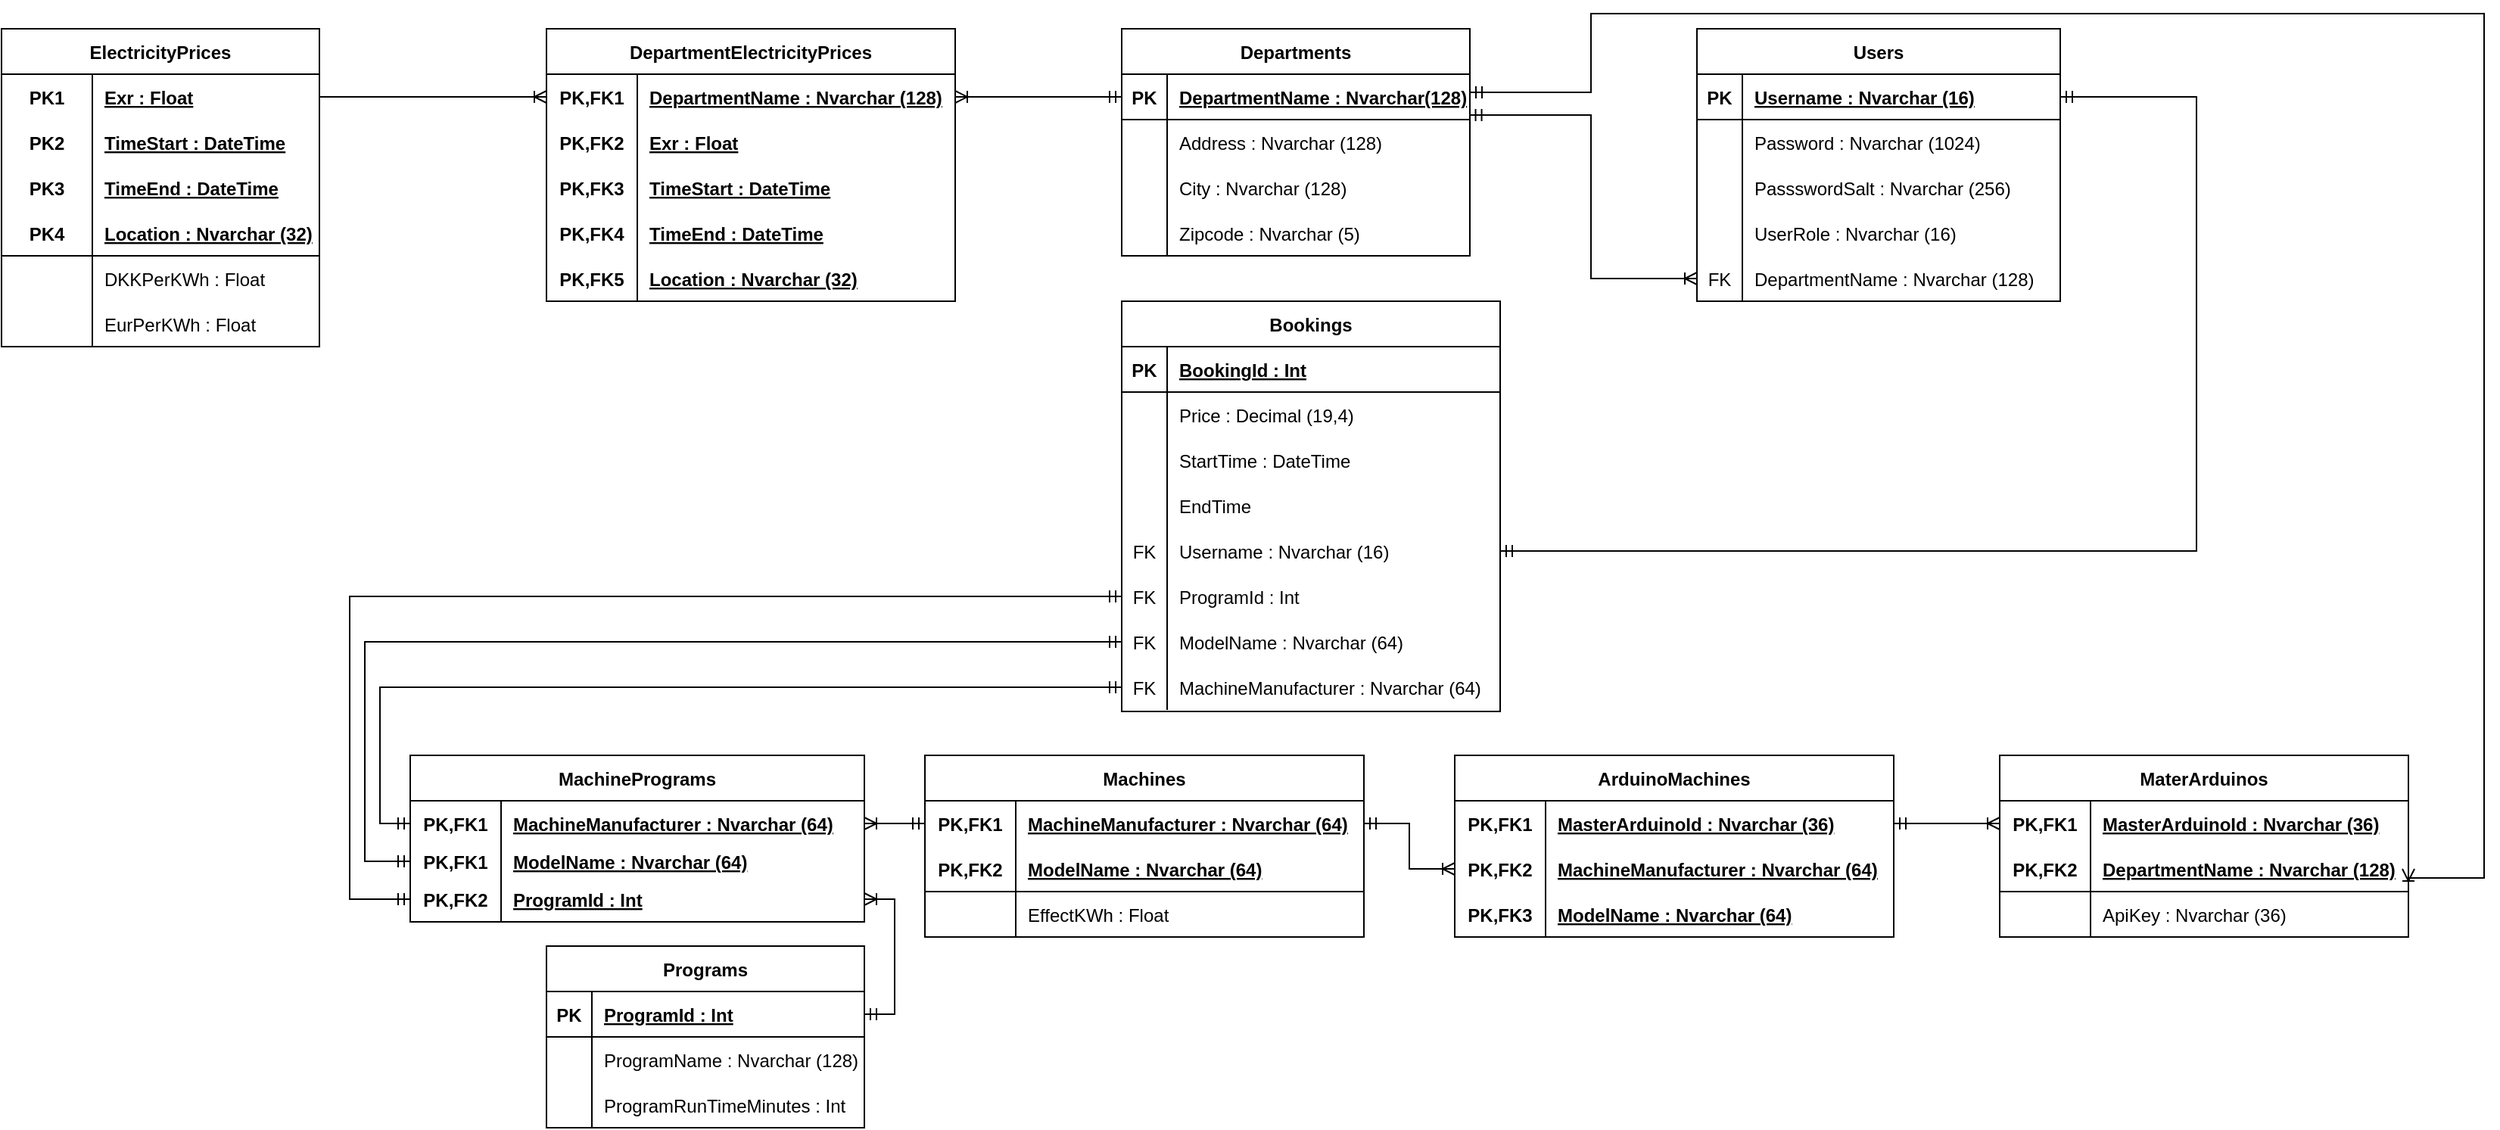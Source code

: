 <mxfile version="20.8.10" type="device"><diagram name="Page-1" id="rprABcFt-QhHXjosjLGg"><mxGraphModel dx="2942" dy="1862" grid="1" gridSize="10" guides="1" tooltips="1" connect="1" arrows="1" fold="1" page="1" pageScale="1" pageWidth="1169" pageHeight="827" math="0" shadow="0"><root><mxCell id="0"/><mxCell id="1" parent="0"/><mxCell id="lfDRnBJwF-guy1Z2-RD4-345" value="Departments" style="shape=table;startSize=30;container=1;collapsible=1;childLayout=tableLayout;fixedRows=1;rowLines=0;fontStyle=1;align=center;resizeLast=1;strokeColor=default;fontFamily=Helvetica;fontSize=12;fontColor=default;fillColor=none;" vertex="1" parent="1"><mxGeometry x="-380" y="-800" width="230" height="150" as="geometry"/></mxCell><mxCell id="lfDRnBJwF-guy1Z2-RD4-346" value="" style="shape=tableRow;horizontal=0;startSize=0;swimlaneHead=0;swimlaneBody=0;fillColor=none;collapsible=0;dropTarget=0;points=[[0,0.5],[1,0.5]];portConstraint=eastwest;top=0;left=0;right=0;bottom=1;strokeColor=default;fontFamily=Helvetica;fontSize=12;fontColor=default;" vertex="1" parent="lfDRnBJwF-guy1Z2-RD4-345"><mxGeometry y="30" width="230" height="30" as="geometry"/></mxCell><mxCell id="lfDRnBJwF-guy1Z2-RD4-347" value="PK" style="shape=partialRectangle;connectable=0;fillColor=none;top=0;left=0;bottom=0;right=0;fontStyle=1;overflow=hidden;strokeColor=default;fontFamily=Helvetica;fontSize=12;fontColor=default;" vertex="1" parent="lfDRnBJwF-guy1Z2-RD4-346"><mxGeometry width="30" height="30" as="geometry"><mxRectangle width="30" height="30" as="alternateBounds"/></mxGeometry></mxCell><mxCell id="lfDRnBJwF-guy1Z2-RD4-348" value="DepartmentName : Nvarchar(128)" style="shape=partialRectangle;connectable=0;fillColor=none;top=0;left=0;bottom=0;right=0;align=left;spacingLeft=6;fontStyle=5;overflow=hidden;strokeColor=default;fontFamily=Helvetica;fontSize=12;fontColor=default;points=[[0,0,0,0,0],[0,0.23,0,0,0],[0,0.5,0,0,0],[0,0.77,0,0,0],[0,1,0,0,0],[0.25,0,0,0,0],[0.25,1,0,0,0],[0.5,0,0,0,0],[0.5,1,0,0,0],[0.75,0,0,0,0],[0.75,1,0,0,0],[1,0.1,0,0,0],[1,1,0,0,3]];" vertex="1" parent="lfDRnBJwF-guy1Z2-RD4-346"><mxGeometry x="30" width="200" height="30" as="geometry"><mxRectangle width="200" height="30" as="alternateBounds"/></mxGeometry></mxCell><mxCell id="lfDRnBJwF-guy1Z2-RD4-349" value="" style="shape=tableRow;horizontal=0;startSize=0;swimlaneHead=0;swimlaneBody=0;fillColor=none;collapsible=0;dropTarget=0;points=[[0,0.5],[1,0.5]];portConstraint=eastwest;top=0;left=0;right=0;bottom=0;strokeColor=default;fontFamily=Helvetica;fontSize=12;fontColor=default;" vertex="1" parent="lfDRnBJwF-guy1Z2-RD4-345"><mxGeometry y="60" width="230" height="30" as="geometry"/></mxCell><mxCell id="lfDRnBJwF-guy1Z2-RD4-350" value="" style="shape=partialRectangle;connectable=0;fillColor=none;top=0;left=0;bottom=0;right=0;editable=1;overflow=hidden;strokeColor=default;fontFamily=Helvetica;fontSize=12;fontColor=default;" vertex="1" parent="lfDRnBJwF-guy1Z2-RD4-349"><mxGeometry width="30" height="30" as="geometry"><mxRectangle width="30" height="30" as="alternateBounds"/></mxGeometry></mxCell><mxCell id="lfDRnBJwF-guy1Z2-RD4-351" value="Address : Nvarchar (128)" style="shape=partialRectangle;connectable=0;fillColor=none;top=0;left=0;bottom=0;right=0;align=left;spacingLeft=6;overflow=hidden;strokeColor=default;fontFamily=Helvetica;fontSize=12;fontColor=default;" vertex="1" parent="lfDRnBJwF-guy1Z2-RD4-349"><mxGeometry x="30" width="200" height="30" as="geometry"><mxRectangle width="200" height="30" as="alternateBounds"/></mxGeometry></mxCell><mxCell id="lfDRnBJwF-guy1Z2-RD4-352" value="" style="shape=tableRow;horizontal=0;startSize=0;swimlaneHead=0;swimlaneBody=0;fillColor=none;collapsible=0;dropTarget=0;points=[[0,0.5],[1,0.5]];portConstraint=eastwest;top=0;left=0;right=0;bottom=0;strokeColor=default;fontFamily=Helvetica;fontSize=12;fontColor=default;" vertex="1" parent="lfDRnBJwF-guy1Z2-RD4-345"><mxGeometry y="90" width="230" height="30" as="geometry"/></mxCell><mxCell id="lfDRnBJwF-guy1Z2-RD4-353" value="" style="shape=partialRectangle;connectable=0;fillColor=none;top=0;left=0;bottom=0;right=0;editable=1;overflow=hidden;strokeColor=default;fontFamily=Helvetica;fontSize=12;fontColor=default;" vertex="1" parent="lfDRnBJwF-guy1Z2-RD4-352"><mxGeometry width="30" height="30" as="geometry"><mxRectangle width="30" height="30" as="alternateBounds"/></mxGeometry></mxCell><mxCell id="lfDRnBJwF-guy1Z2-RD4-354" value="City : Nvarchar (128)" style="shape=partialRectangle;connectable=0;fillColor=none;top=0;left=0;bottom=0;right=0;align=left;spacingLeft=6;overflow=hidden;strokeColor=default;fontFamily=Helvetica;fontSize=12;fontColor=default;" vertex="1" parent="lfDRnBJwF-guy1Z2-RD4-352"><mxGeometry x="30" width="200" height="30" as="geometry"><mxRectangle width="200" height="30" as="alternateBounds"/></mxGeometry></mxCell><mxCell id="lfDRnBJwF-guy1Z2-RD4-355" value="" style="shape=tableRow;horizontal=0;startSize=0;swimlaneHead=0;swimlaneBody=0;fillColor=none;collapsible=0;dropTarget=0;points=[[0,0.5],[1,0.5]];portConstraint=eastwest;top=0;left=0;right=0;bottom=0;strokeColor=default;fontFamily=Helvetica;fontSize=12;fontColor=default;" vertex="1" parent="lfDRnBJwF-guy1Z2-RD4-345"><mxGeometry y="120" width="230" height="30" as="geometry"/></mxCell><mxCell id="lfDRnBJwF-guy1Z2-RD4-356" value="" style="shape=partialRectangle;connectable=0;fillColor=none;top=0;left=0;bottom=0;right=0;editable=1;overflow=hidden;strokeColor=default;fontFamily=Helvetica;fontSize=12;fontColor=default;" vertex="1" parent="lfDRnBJwF-guy1Z2-RD4-355"><mxGeometry width="30" height="30" as="geometry"><mxRectangle width="30" height="30" as="alternateBounds"/></mxGeometry></mxCell><mxCell id="lfDRnBJwF-guy1Z2-RD4-357" value="Zipcode : Nvarchar (5)" style="shape=partialRectangle;connectable=0;fillColor=none;top=0;left=0;bottom=0;right=0;align=left;spacingLeft=6;overflow=hidden;strokeColor=default;fontFamily=Helvetica;fontSize=12;fontColor=default;" vertex="1" parent="lfDRnBJwF-guy1Z2-RD4-355"><mxGeometry x="30" width="200" height="30" as="geometry"><mxRectangle width="200" height="30" as="alternateBounds"/></mxGeometry></mxCell><mxCell id="lfDRnBJwF-guy1Z2-RD4-390" value="DepartmentElectricityPrices" style="shape=table;startSize=30;container=1;collapsible=1;childLayout=tableLayout;fixedRows=1;rowLines=0;fontStyle=1;align=center;resizeLast=1;strokeColor=default;fontFamily=Helvetica;fontSize=12;fontColor=default;fillColor=none;" vertex="1" parent="1"><mxGeometry x="-760" y="-800" width="270" height="180" as="geometry"/></mxCell><mxCell id="lfDRnBJwF-guy1Z2-RD4-391" value="" style="shape=tableRow;horizontal=0;startSize=0;swimlaneHead=0;swimlaneBody=0;fillColor=none;collapsible=0;dropTarget=0;points=[[0,0.5],[1,0.5]];portConstraint=eastwest;top=0;left=0;right=0;bottom=0;strokeColor=default;fontFamily=Helvetica;fontSize=12;fontColor=default;" vertex="1" parent="lfDRnBJwF-guy1Z2-RD4-390"><mxGeometry y="30" width="270" height="30" as="geometry"/></mxCell><mxCell id="lfDRnBJwF-guy1Z2-RD4-392" value="PK,FK1" style="shape=partialRectangle;connectable=0;fillColor=none;top=0;left=0;bottom=0;right=0;fontStyle=1;overflow=hidden;strokeColor=default;fontFamily=Helvetica;fontSize=12;fontColor=default;" vertex="1" parent="lfDRnBJwF-guy1Z2-RD4-391"><mxGeometry width="60" height="30" as="geometry"><mxRectangle width="60" height="30" as="alternateBounds"/></mxGeometry></mxCell><mxCell id="lfDRnBJwF-guy1Z2-RD4-393" value="DepartmentName : Nvarchar (128)" style="shape=partialRectangle;connectable=0;fillColor=none;top=0;left=0;bottom=0;right=0;align=left;spacingLeft=6;fontStyle=5;overflow=hidden;strokeColor=default;fontFamily=Helvetica;fontSize=12;fontColor=default;" vertex="1" parent="lfDRnBJwF-guy1Z2-RD4-391"><mxGeometry x="60" width="210" height="30" as="geometry"><mxRectangle width="210" height="30" as="alternateBounds"/></mxGeometry></mxCell><mxCell id="lfDRnBJwF-guy1Z2-RD4-413" value="" style="shape=tableRow;horizontal=0;startSize=0;swimlaneHead=0;swimlaneBody=0;fillColor=none;collapsible=0;dropTarget=0;points=[[0,0.5],[1,0.5]];portConstraint=eastwest;top=0;left=0;right=0;bottom=0;strokeColor=default;fontFamily=Helvetica;fontSize=12;fontColor=default;" vertex="1" parent="lfDRnBJwF-guy1Z2-RD4-390"><mxGeometry y="60" width="270" height="30" as="geometry"/></mxCell><mxCell id="lfDRnBJwF-guy1Z2-RD4-414" value="PK,FK2" style="shape=partialRectangle;connectable=0;fillColor=none;top=0;left=0;bottom=0;right=0;fontStyle=1;overflow=hidden;strokeColor=default;fontFamily=Helvetica;fontSize=12;fontColor=default;" vertex="1" parent="lfDRnBJwF-guy1Z2-RD4-413"><mxGeometry width="60" height="30" as="geometry"><mxRectangle width="60" height="30" as="alternateBounds"/></mxGeometry></mxCell><mxCell id="lfDRnBJwF-guy1Z2-RD4-415" value="Exr : Float" style="shape=partialRectangle;connectable=0;fillColor=none;top=0;left=0;bottom=0;right=0;align=left;spacingLeft=6;fontStyle=5;overflow=hidden;strokeColor=default;fontFamily=Helvetica;fontSize=12;fontColor=default;" vertex="1" parent="lfDRnBJwF-guy1Z2-RD4-413"><mxGeometry x="60" width="210" height="30" as="geometry"><mxRectangle width="210" height="30" as="alternateBounds"/></mxGeometry></mxCell><mxCell id="lfDRnBJwF-guy1Z2-RD4-416" value="" style="shape=tableRow;horizontal=0;startSize=0;swimlaneHead=0;swimlaneBody=0;fillColor=none;collapsible=0;dropTarget=0;points=[[0,0.5],[1,0.5]];portConstraint=eastwest;top=0;left=0;right=0;bottom=0;strokeColor=default;fontFamily=Helvetica;fontSize=12;fontColor=default;" vertex="1" parent="lfDRnBJwF-guy1Z2-RD4-390"><mxGeometry y="90" width="270" height="30" as="geometry"/></mxCell><mxCell id="lfDRnBJwF-guy1Z2-RD4-417" value="PK,FK3" style="shape=partialRectangle;connectable=0;fillColor=none;top=0;left=0;bottom=0;right=0;fontStyle=1;overflow=hidden;strokeColor=default;fontFamily=Helvetica;fontSize=12;fontColor=default;" vertex="1" parent="lfDRnBJwF-guy1Z2-RD4-416"><mxGeometry width="60" height="30" as="geometry"><mxRectangle width="60" height="30" as="alternateBounds"/></mxGeometry></mxCell><mxCell id="lfDRnBJwF-guy1Z2-RD4-418" value="TimeStart : DateTime" style="shape=partialRectangle;connectable=0;fillColor=none;top=0;left=0;bottom=0;right=0;align=left;spacingLeft=6;fontStyle=5;overflow=hidden;strokeColor=default;fontFamily=Helvetica;fontSize=12;fontColor=default;" vertex="1" parent="lfDRnBJwF-guy1Z2-RD4-416"><mxGeometry x="60" width="210" height="30" as="geometry"><mxRectangle width="210" height="30" as="alternateBounds"/></mxGeometry></mxCell><mxCell id="lfDRnBJwF-guy1Z2-RD4-419" value="" style="shape=tableRow;horizontal=0;startSize=0;swimlaneHead=0;swimlaneBody=0;fillColor=none;collapsible=0;dropTarget=0;points=[[0,0.5],[1,0.5]];portConstraint=eastwest;top=0;left=0;right=0;bottom=0;strokeColor=default;fontFamily=Helvetica;fontSize=12;fontColor=default;" vertex="1" parent="lfDRnBJwF-guy1Z2-RD4-390"><mxGeometry y="120" width="270" height="30" as="geometry"/></mxCell><mxCell id="lfDRnBJwF-guy1Z2-RD4-420" value="PK,FK4" style="shape=partialRectangle;connectable=0;fillColor=none;top=0;left=0;bottom=0;right=0;fontStyle=1;overflow=hidden;strokeColor=default;fontFamily=Helvetica;fontSize=12;fontColor=default;" vertex="1" parent="lfDRnBJwF-guy1Z2-RD4-419"><mxGeometry width="60" height="30" as="geometry"><mxRectangle width="60" height="30" as="alternateBounds"/></mxGeometry></mxCell><mxCell id="lfDRnBJwF-guy1Z2-RD4-421" value="TimeEnd : DateTime" style="shape=partialRectangle;connectable=0;fillColor=none;top=0;left=0;bottom=0;right=0;align=left;spacingLeft=6;fontStyle=5;overflow=hidden;strokeColor=default;fontFamily=Helvetica;fontSize=12;fontColor=default;" vertex="1" parent="lfDRnBJwF-guy1Z2-RD4-419"><mxGeometry x="60" width="210" height="30" as="geometry"><mxRectangle width="210" height="30" as="alternateBounds"/></mxGeometry></mxCell><mxCell id="lfDRnBJwF-guy1Z2-RD4-444" value="" style="shape=tableRow;horizontal=0;startSize=0;swimlaneHead=0;swimlaneBody=0;fillColor=none;collapsible=0;dropTarget=0;points=[[0,0.5],[1,0.5]];portConstraint=eastwest;top=0;left=0;right=0;bottom=0;strokeColor=default;fontFamily=Helvetica;fontSize=12;fontColor=default;" vertex="1" parent="lfDRnBJwF-guy1Z2-RD4-390"><mxGeometry y="150" width="270" height="30" as="geometry"/></mxCell><mxCell id="lfDRnBJwF-guy1Z2-RD4-445" value="PK,FK5" style="shape=partialRectangle;connectable=0;fillColor=none;top=0;left=0;bottom=0;right=0;fontStyle=1;overflow=hidden;strokeColor=default;fontFamily=Helvetica;fontSize=12;fontColor=default;" vertex="1" parent="lfDRnBJwF-guy1Z2-RD4-444"><mxGeometry width="60" height="30" as="geometry"><mxRectangle width="60" height="30" as="alternateBounds"/></mxGeometry></mxCell><mxCell id="lfDRnBJwF-guy1Z2-RD4-446" value="Location : Nvarchar (32)" style="shape=partialRectangle;connectable=0;fillColor=none;top=0;left=0;bottom=0;right=0;align=left;spacingLeft=6;fontStyle=5;overflow=hidden;strokeColor=default;fontFamily=Helvetica;fontSize=12;fontColor=default;" vertex="1" parent="lfDRnBJwF-guy1Z2-RD4-444"><mxGeometry x="60" width="210" height="30" as="geometry"><mxRectangle width="210" height="30" as="alternateBounds"/></mxGeometry></mxCell><mxCell id="lfDRnBJwF-guy1Z2-RD4-461" value="ElectricityPrices" style="shape=table;startSize=30;container=1;collapsible=1;childLayout=tableLayout;fixedRows=1;rowLines=0;fontStyle=1;align=center;resizeLast=1;strokeColor=default;fontFamily=Helvetica;fontSize=12;fontColor=default;fillColor=none;" vertex="1" parent="1"><mxGeometry x="-1120" y="-800" width="210" height="210" as="geometry"/></mxCell><mxCell id="lfDRnBJwF-guy1Z2-RD4-462" value="" style="shape=tableRow;horizontal=0;startSize=0;swimlaneHead=0;swimlaneBody=0;fillColor=none;collapsible=0;dropTarget=0;points=[[0,0.5],[1,0.5]];portConstraint=eastwest;top=0;left=0;right=0;bottom=0;strokeColor=default;fontFamily=Helvetica;fontSize=12;fontColor=default;" vertex="1" parent="lfDRnBJwF-guy1Z2-RD4-461"><mxGeometry y="30" width="210" height="30" as="geometry"/></mxCell><mxCell id="lfDRnBJwF-guy1Z2-RD4-463" value="PK1" style="shape=partialRectangle;connectable=0;fillColor=none;top=0;left=0;bottom=0;right=0;fontStyle=1;overflow=hidden;strokeColor=default;fontFamily=Helvetica;fontSize=12;fontColor=default;" vertex="1" parent="lfDRnBJwF-guy1Z2-RD4-462"><mxGeometry width="60" height="30" as="geometry"><mxRectangle width="60" height="30" as="alternateBounds"/></mxGeometry></mxCell><mxCell id="lfDRnBJwF-guy1Z2-RD4-464" value="Exr : Float" style="shape=partialRectangle;connectable=0;fillColor=none;top=0;left=0;bottom=0;right=0;align=left;spacingLeft=6;fontStyle=5;overflow=hidden;strokeColor=default;fontFamily=Helvetica;fontSize=12;fontColor=default;" vertex="1" parent="lfDRnBJwF-guy1Z2-RD4-462"><mxGeometry x="60" width="150" height="30" as="geometry"><mxRectangle width="150" height="30" as="alternateBounds"/></mxGeometry></mxCell><mxCell id="lfDRnBJwF-guy1Z2-RD4-474" value="" style="shape=tableRow;horizontal=0;startSize=0;swimlaneHead=0;swimlaneBody=0;fillColor=none;collapsible=0;dropTarget=0;points=[[0,0.5],[1,0.5]];portConstraint=eastwest;top=0;left=0;right=0;bottom=0;strokeColor=default;fontFamily=Helvetica;fontSize=12;fontColor=default;" vertex="1" parent="lfDRnBJwF-guy1Z2-RD4-461"><mxGeometry y="60" width="210" height="30" as="geometry"/></mxCell><mxCell id="lfDRnBJwF-guy1Z2-RD4-475" value="PK2" style="shape=partialRectangle;connectable=0;fillColor=none;top=0;left=0;bottom=0;right=0;fontStyle=1;overflow=hidden;strokeColor=default;fontFamily=Helvetica;fontSize=12;fontColor=default;" vertex="1" parent="lfDRnBJwF-guy1Z2-RD4-474"><mxGeometry width="60" height="30" as="geometry"><mxRectangle width="60" height="30" as="alternateBounds"/></mxGeometry></mxCell><mxCell id="lfDRnBJwF-guy1Z2-RD4-476" value="TimeStart : DateTime" style="shape=partialRectangle;connectable=0;fillColor=none;top=0;left=0;bottom=0;right=0;align=left;spacingLeft=6;fontStyle=5;overflow=hidden;strokeColor=default;fontFamily=Helvetica;fontSize=12;fontColor=default;" vertex="1" parent="lfDRnBJwF-guy1Z2-RD4-474"><mxGeometry x="60" width="150" height="30" as="geometry"><mxRectangle width="150" height="30" as="alternateBounds"/></mxGeometry></mxCell><mxCell id="lfDRnBJwF-guy1Z2-RD4-480" value="" style="shape=tableRow;horizontal=0;startSize=0;swimlaneHead=0;swimlaneBody=0;fillColor=none;collapsible=0;dropTarget=0;points=[[0,0.5],[1,0.5]];portConstraint=eastwest;top=0;left=0;right=0;bottom=0;strokeColor=default;fontFamily=Helvetica;fontSize=12;fontColor=default;" vertex="1" parent="lfDRnBJwF-guy1Z2-RD4-461"><mxGeometry y="90" width="210" height="30" as="geometry"/></mxCell><mxCell id="lfDRnBJwF-guy1Z2-RD4-481" value="PK3" style="shape=partialRectangle;connectable=0;fillColor=none;top=0;left=0;bottom=0;right=0;fontStyle=1;overflow=hidden;strokeColor=default;fontFamily=Helvetica;fontSize=12;fontColor=default;" vertex="1" parent="lfDRnBJwF-guy1Z2-RD4-480"><mxGeometry width="60" height="30" as="geometry"><mxRectangle width="60" height="30" as="alternateBounds"/></mxGeometry></mxCell><mxCell id="lfDRnBJwF-guy1Z2-RD4-482" value="TimeEnd : DateTime" style="shape=partialRectangle;connectable=0;fillColor=none;top=0;left=0;bottom=0;right=0;align=left;spacingLeft=6;fontStyle=5;overflow=hidden;strokeColor=default;fontFamily=Helvetica;fontSize=12;fontColor=default;" vertex="1" parent="lfDRnBJwF-guy1Z2-RD4-480"><mxGeometry x="60" width="150" height="30" as="geometry"><mxRectangle width="150" height="30" as="alternateBounds"/></mxGeometry></mxCell><mxCell id="lfDRnBJwF-guy1Z2-RD4-465" value="" style="shape=tableRow;horizontal=0;startSize=0;swimlaneHead=0;swimlaneBody=0;fillColor=none;collapsible=0;dropTarget=0;points=[[0,0.5],[1,0.5]];portConstraint=eastwest;top=0;left=0;right=0;bottom=1;strokeColor=default;fontFamily=Helvetica;fontSize=12;fontColor=default;" vertex="1" parent="lfDRnBJwF-guy1Z2-RD4-461"><mxGeometry y="120" width="210" height="30" as="geometry"/></mxCell><mxCell id="lfDRnBJwF-guy1Z2-RD4-466" value="PK4" style="shape=partialRectangle;connectable=0;fillColor=none;top=0;left=0;bottom=0;right=0;fontStyle=1;overflow=hidden;strokeColor=default;fontFamily=Helvetica;fontSize=12;fontColor=default;" vertex="1" parent="lfDRnBJwF-guy1Z2-RD4-465"><mxGeometry width="60" height="30" as="geometry"><mxRectangle width="60" height="30" as="alternateBounds"/></mxGeometry></mxCell><mxCell id="lfDRnBJwF-guy1Z2-RD4-467" value="Location : Nvarchar (32)" style="shape=partialRectangle;connectable=0;fillColor=none;top=0;left=0;bottom=0;right=0;align=left;spacingLeft=6;fontStyle=5;overflow=hidden;strokeColor=default;fontFamily=Helvetica;fontSize=12;fontColor=default;" vertex="1" parent="lfDRnBJwF-guy1Z2-RD4-465"><mxGeometry x="60" width="150" height="30" as="geometry"><mxRectangle width="150" height="30" as="alternateBounds"/></mxGeometry></mxCell><mxCell id="lfDRnBJwF-guy1Z2-RD4-302" value="" style="shape=tableRow;horizontal=0;startSize=0;swimlaneHead=0;swimlaneBody=0;fillColor=none;collapsible=0;dropTarget=0;points=[[0,0.5],[1,0.5]];portConstraint=eastwest;top=0;left=0;right=0;bottom=0;strokeColor=default;fontFamily=Helvetica;fontSize=12;fontColor=default;" vertex="1" parent="lfDRnBJwF-guy1Z2-RD4-461"><mxGeometry y="150" width="210" height="30" as="geometry"/></mxCell><mxCell id="lfDRnBJwF-guy1Z2-RD4-303" value="" style="shape=partialRectangle;connectable=0;fillColor=none;top=0;left=0;bottom=0;right=0;editable=1;overflow=hidden;strokeColor=default;fontFamily=Helvetica;fontSize=12;fontColor=default;" vertex="1" parent="lfDRnBJwF-guy1Z2-RD4-302"><mxGeometry width="60" height="30" as="geometry"><mxRectangle width="60" height="30" as="alternateBounds"/></mxGeometry></mxCell><mxCell id="lfDRnBJwF-guy1Z2-RD4-304" value="DKKPerKWh : Float" style="shape=partialRectangle;connectable=0;fillColor=none;top=0;left=0;bottom=0;right=0;align=left;spacingLeft=6;overflow=hidden;strokeColor=default;fontFamily=Helvetica;fontSize=12;fontColor=default;" vertex="1" parent="lfDRnBJwF-guy1Z2-RD4-302"><mxGeometry x="60" width="150" height="30" as="geometry"><mxRectangle width="150" height="30" as="alternateBounds"/></mxGeometry></mxCell><mxCell id="lfDRnBJwF-guy1Z2-RD4-305" value="" style="shape=tableRow;horizontal=0;startSize=0;swimlaneHead=0;swimlaneBody=0;fillColor=none;collapsible=0;dropTarget=0;points=[[0,0.5],[1,0.5]];portConstraint=eastwest;top=0;left=0;right=0;bottom=0;strokeColor=default;fontFamily=Helvetica;fontSize=12;fontColor=default;" vertex="1" parent="lfDRnBJwF-guy1Z2-RD4-461"><mxGeometry y="180" width="210" height="30" as="geometry"/></mxCell><mxCell id="lfDRnBJwF-guy1Z2-RD4-306" value="" style="shape=partialRectangle;connectable=0;fillColor=none;top=0;left=0;bottom=0;right=0;editable=1;overflow=hidden;strokeColor=default;fontFamily=Helvetica;fontSize=12;fontColor=default;" vertex="1" parent="lfDRnBJwF-guy1Z2-RD4-305"><mxGeometry width="60" height="30" as="geometry"><mxRectangle width="60" height="30" as="alternateBounds"/></mxGeometry></mxCell><mxCell id="lfDRnBJwF-guy1Z2-RD4-307" value="EurPerKWh : Float" style="shape=partialRectangle;connectable=0;fillColor=none;top=0;left=0;bottom=0;right=0;align=left;spacingLeft=6;overflow=hidden;strokeColor=default;fontFamily=Helvetica;fontSize=12;fontColor=default;" vertex="1" parent="lfDRnBJwF-guy1Z2-RD4-305"><mxGeometry x="60" width="150" height="30" as="geometry"><mxRectangle width="150" height="30" as="alternateBounds"/></mxGeometry></mxCell><mxCell id="lfDRnBJwF-guy1Z2-RD4-483" value="" style="edgeStyle=entityRelationEdgeStyle;fontSize=12;html=1;endArrow=ERoneToMany;rounded=0;fontFamily=Helvetica;fontColor=default;exitX=1;exitY=0.5;exitDx=0;exitDy=0;entryX=0;entryY=0.5;entryDx=0;entryDy=0;" edge="1" parent="1" source="lfDRnBJwF-guy1Z2-RD4-462" target="lfDRnBJwF-guy1Z2-RD4-391"><mxGeometry width="100" height="100" relative="1" as="geometry"><mxPoint x="-160" y="-90" as="sourcePoint"/><mxPoint x="-60" y="-190" as="targetPoint"/></mxGeometry></mxCell><mxCell id="lfDRnBJwF-guy1Z2-RD4-484" value="" style="edgeStyle=entityRelationEdgeStyle;fontSize=12;html=1;endArrow=ERoneToMany;startArrow=ERmandOne;rounded=0;fontFamily=Helvetica;fontColor=default;exitX=0;exitY=0.5;exitDx=0;exitDy=0;entryX=1;entryY=0.5;entryDx=0;entryDy=0;" edge="1" parent="1" source="lfDRnBJwF-guy1Z2-RD4-346" target="lfDRnBJwF-guy1Z2-RD4-391"><mxGeometry width="100" height="100" relative="1" as="geometry"><mxPoint x="-70" y="-70" as="sourcePoint"/><mxPoint x="310" y="-350" as="targetPoint"/></mxGeometry></mxCell><mxCell id="lfDRnBJwF-guy1Z2-RD4-496" value="Users" style="shape=table;startSize=30;container=1;collapsible=1;childLayout=tableLayout;fixedRows=1;rowLines=0;fontStyle=1;align=center;resizeLast=1;strokeColor=default;fontFamily=Helvetica;fontSize=12;fontColor=default;fillColor=none;" vertex="1" parent="1"><mxGeometry y="-800" width="240" height="180" as="geometry"/></mxCell><mxCell id="lfDRnBJwF-guy1Z2-RD4-497" value="" style="shape=tableRow;horizontal=0;startSize=0;swimlaneHead=0;swimlaneBody=0;fillColor=none;collapsible=0;dropTarget=0;points=[[0,0.5],[1,0.5]];portConstraint=eastwest;top=0;left=0;right=0;bottom=1;strokeColor=default;fontFamily=Helvetica;fontSize=12;fontColor=default;" vertex="1" parent="lfDRnBJwF-guy1Z2-RD4-496"><mxGeometry y="30" width="240" height="30" as="geometry"/></mxCell><mxCell id="lfDRnBJwF-guy1Z2-RD4-498" value="PK" style="shape=partialRectangle;connectable=0;fillColor=none;top=0;left=0;bottom=0;right=0;fontStyle=1;overflow=hidden;strokeColor=default;fontFamily=Helvetica;fontSize=12;fontColor=default;" vertex="1" parent="lfDRnBJwF-guy1Z2-RD4-497"><mxGeometry width="30" height="30" as="geometry"><mxRectangle width="30" height="30" as="alternateBounds"/></mxGeometry></mxCell><mxCell id="lfDRnBJwF-guy1Z2-RD4-499" value="Username : Nvarchar (16)" style="shape=partialRectangle;connectable=0;fillColor=none;top=0;left=0;bottom=0;right=0;align=left;spacingLeft=6;fontStyle=5;overflow=hidden;strokeColor=default;fontFamily=Helvetica;fontSize=12;fontColor=default;" vertex="1" parent="lfDRnBJwF-guy1Z2-RD4-497"><mxGeometry x="30" width="210" height="30" as="geometry"><mxRectangle width="210" height="30" as="alternateBounds"/></mxGeometry></mxCell><mxCell id="lfDRnBJwF-guy1Z2-RD4-500" value="" style="shape=tableRow;horizontal=0;startSize=0;swimlaneHead=0;swimlaneBody=0;fillColor=none;collapsible=0;dropTarget=0;points=[[0,0.5],[1,0.5]];portConstraint=eastwest;top=0;left=0;right=0;bottom=0;strokeColor=default;fontFamily=Helvetica;fontSize=12;fontColor=default;" vertex="1" parent="lfDRnBJwF-guy1Z2-RD4-496"><mxGeometry y="60" width="240" height="30" as="geometry"/></mxCell><mxCell id="lfDRnBJwF-guy1Z2-RD4-501" value="" style="shape=partialRectangle;connectable=0;fillColor=none;top=0;left=0;bottom=0;right=0;editable=1;overflow=hidden;strokeColor=default;fontFamily=Helvetica;fontSize=12;fontColor=default;" vertex="1" parent="lfDRnBJwF-guy1Z2-RD4-500"><mxGeometry width="30" height="30" as="geometry"><mxRectangle width="30" height="30" as="alternateBounds"/></mxGeometry></mxCell><mxCell id="lfDRnBJwF-guy1Z2-RD4-502" value="Password : Nvarchar (1024)" style="shape=partialRectangle;connectable=0;fillColor=none;top=0;left=0;bottom=0;right=0;align=left;spacingLeft=6;overflow=hidden;strokeColor=default;fontFamily=Helvetica;fontSize=12;fontColor=default;" vertex="1" parent="lfDRnBJwF-guy1Z2-RD4-500"><mxGeometry x="30" width="210" height="30" as="geometry"><mxRectangle width="210" height="30" as="alternateBounds"/></mxGeometry></mxCell><mxCell id="lfDRnBJwF-guy1Z2-RD4-503" value="" style="shape=tableRow;horizontal=0;startSize=0;swimlaneHead=0;swimlaneBody=0;fillColor=none;collapsible=0;dropTarget=0;points=[[0,0.5],[1,0.5]];portConstraint=eastwest;top=0;left=0;right=0;bottom=0;strokeColor=default;fontFamily=Helvetica;fontSize=12;fontColor=default;" vertex="1" parent="lfDRnBJwF-guy1Z2-RD4-496"><mxGeometry y="90" width="240" height="30" as="geometry"/></mxCell><mxCell id="lfDRnBJwF-guy1Z2-RD4-504" value="" style="shape=partialRectangle;connectable=0;fillColor=none;top=0;left=0;bottom=0;right=0;editable=1;overflow=hidden;strokeColor=default;fontFamily=Helvetica;fontSize=12;fontColor=default;" vertex="1" parent="lfDRnBJwF-guy1Z2-RD4-503"><mxGeometry width="30" height="30" as="geometry"><mxRectangle width="30" height="30" as="alternateBounds"/></mxGeometry></mxCell><mxCell id="lfDRnBJwF-guy1Z2-RD4-505" value="PassswordSalt : Nvarchar (256)" style="shape=partialRectangle;connectable=0;fillColor=none;top=0;left=0;bottom=0;right=0;align=left;spacingLeft=6;overflow=hidden;strokeColor=default;fontFamily=Helvetica;fontSize=12;fontColor=default;" vertex="1" parent="lfDRnBJwF-guy1Z2-RD4-503"><mxGeometry x="30" width="210" height="30" as="geometry"><mxRectangle width="210" height="30" as="alternateBounds"/></mxGeometry></mxCell><mxCell id="lfDRnBJwF-guy1Z2-RD4-506" value="" style="shape=tableRow;horizontal=0;startSize=0;swimlaneHead=0;swimlaneBody=0;fillColor=none;collapsible=0;dropTarget=0;points=[[0,0.5],[1,0.5]];portConstraint=eastwest;top=0;left=0;right=0;bottom=0;strokeColor=default;fontFamily=Helvetica;fontSize=12;fontColor=default;" vertex="1" parent="lfDRnBJwF-guy1Z2-RD4-496"><mxGeometry y="120" width="240" height="30" as="geometry"/></mxCell><mxCell id="lfDRnBJwF-guy1Z2-RD4-507" value="" style="shape=partialRectangle;connectable=0;fillColor=none;top=0;left=0;bottom=0;right=0;editable=1;overflow=hidden;strokeColor=default;fontFamily=Helvetica;fontSize=12;fontColor=default;" vertex="1" parent="lfDRnBJwF-guy1Z2-RD4-506"><mxGeometry width="30" height="30" as="geometry"><mxRectangle width="30" height="30" as="alternateBounds"/></mxGeometry></mxCell><mxCell id="lfDRnBJwF-guy1Z2-RD4-508" value="UserRole : Nvarchar (16)" style="shape=partialRectangle;connectable=0;fillColor=none;top=0;left=0;bottom=0;right=0;align=left;spacingLeft=6;overflow=hidden;strokeColor=default;fontFamily=Helvetica;fontSize=12;fontColor=default;" vertex="1" parent="lfDRnBJwF-guy1Z2-RD4-506"><mxGeometry x="30" width="210" height="30" as="geometry"><mxRectangle width="210" height="30" as="alternateBounds"/></mxGeometry></mxCell><mxCell id="lfDRnBJwF-guy1Z2-RD4-516" value="" style="shape=tableRow;horizontal=0;startSize=0;swimlaneHead=0;swimlaneBody=0;fillColor=none;collapsible=0;dropTarget=0;points=[[0,0.5],[1,0.5]];portConstraint=eastwest;top=0;left=0;right=0;bottom=0;strokeColor=default;fontFamily=Helvetica;fontSize=12;fontColor=default;" vertex="1" parent="lfDRnBJwF-guy1Z2-RD4-496"><mxGeometry y="150" width="240" height="30" as="geometry"/></mxCell><mxCell id="lfDRnBJwF-guy1Z2-RD4-517" value="FK" style="shape=partialRectangle;connectable=0;fillColor=none;top=0;left=0;bottom=0;right=0;fontStyle=0;overflow=hidden;strokeColor=default;fontFamily=Helvetica;fontSize=12;fontColor=default;" vertex="1" parent="lfDRnBJwF-guy1Z2-RD4-516"><mxGeometry width="30" height="30" as="geometry"><mxRectangle width="30" height="30" as="alternateBounds"/></mxGeometry></mxCell><mxCell id="lfDRnBJwF-guy1Z2-RD4-518" value="DepartmentName : Nvarchar (128)" style="shape=partialRectangle;connectable=0;fillColor=none;top=0;left=0;bottom=0;right=0;align=left;spacingLeft=6;fontStyle=0;overflow=hidden;strokeColor=default;fontFamily=Helvetica;fontSize=12;fontColor=default;" vertex="1" parent="lfDRnBJwF-guy1Z2-RD4-516"><mxGeometry x="30" width="210" height="30" as="geometry"><mxRectangle width="210" height="30" as="alternateBounds"/></mxGeometry></mxCell><mxCell id="lfDRnBJwF-guy1Z2-RD4-520" value="" style="edgeStyle=orthogonalEdgeStyle;fontSize=12;html=1;endArrow=ERoneToMany;startArrow=ERmandOne;rounded=0;fontFamily=Helvetica;fontColor=default;entryX=0;entryY=0.5;entryDx=0;entryDy=0;exitX=0.999;exitY=0.9;exitDx=0;exitDy=0;exitPerimeter=0;" edge="1" parent="1" source="lfDRnBJwF-guy1Z2-RD4-346" target="lfDRnBJwF-guy1Z2-RD4-516"><mxGeometry width="100" height="100" relative="1" as="geometry"><mxPoint x="-130" y="-720" as="sourcePoint"/><mxPoint x="290" y="-170" as="targetPoint"/><Array as="points"><mxPoint x="-70" y="-743"/><mxPoint x="-70" y="-635"/></Array></mxGeometry></mxCell><mxCell id="lfDRnBJwF-guy1Z2-RD4-534" value="MaterArduinos" style="shape=table;startSize=30;container=1;collapsible=1;childLayout=tableLayout;fixedRows=1;rowLines=0;fontStyle=1;align=center;resizeLast=1;strokeColor=default;fontFamily=Helvetica;fontSize=12;fontColor=default;fillColor=none;" vertex="1" parent="1"><mxGeometry x="200" y="-320" width="270" height="120" as="geometry"/></mxCell><mxCell id="lfDRnBJwF-guy1Z2-RD4-535" value="" style="shape=tableRow;horizontal=0;startSize=0;swimlaneHead=0;swimlaneBody=0;fillColor=none;collapsible=0;dropTarget=0;points=[[0,0.5],[1,0.5]];portConstraint=eastwest;top=0;left=0;right=0;bottom=0;strokeColor=default;fontFamily=Helvetica;fontSize=12;fontColor=default;" vertex="1" parent="lfDRnBJwF-guy1Z2-RD4-534"><mxGeometry y="30" width="270" height="30" as="geometry"/></mxCell><mxCell id="lfDRnBJwF-guy1Z2-RD4-536" value="PK,FK1" style="shape=partialRectangle;connectable=0;fillColor=none;top=0;left=0;bottom=0;right=0;fontStyle=1;overflow=hidden;strokeColor=default;fontFamily=Helvetica;fontSize=12;fontColor=default;" vertex="1" parent="lfDRnBJwF-guy1Z2-RD4-535"><mxGeometry width="60" height="30" as="geometry"><mxRectangle width="60" height="30" as="alternateBounds"/></mxGeometry></mxCell><mxCell id="lfDRnBJwF-guy1Z2-RD4-537" value="MasterArduinoId : Nvarchar (36)" style="shape=partialRectangle;connectable=0;fillColor=none;top=0;left=0;bottom=0;right=0;align=left;spacingLeft=6;fontStyle=5;overflow=hidden;strokeColor=default;fontFamily=Helvetica;fontSize=12;fontColor=default;" vertex="1" parent="lfDRnBJwF-guy1Z2-RD4-535"><mxGeometry x="60" width="210" height="30" as="geometry"><mxRectangle width="210" height="30" as="alternateBounds"/></mxGeometry></mxCell><mxCell id="lfDRnBJwF-guy1Z2-RD4-538" value="" style="shape=tableRow;horizontal=0;startSize=0;swimlaneHead=0;swimlaneBody=0;fillColor=none;collapsible=0;dropTarget=0;points=[[0,0.5],[1,0.5]];portConstraint=eastwest;top=0;left=0;right=0;bottom=1;strokeColor=default;fontFamily=Helvetica;fontSize=12;fontColor=default;" vertex="1" parent="lfDRnBJwF-guy1Z2-RD4-534"><mxGeometry y="60" width="270" height="30" as="geometry"/></mxCell><mxCell id="lfDRnBJwF-guy1Z2-RD4-539" value="PK,FK2" style="shape=partialRectangle;connectable=0;fillColor=none;top=0;left=0;bottom=0;right=0;fontStyle=1;overflow=hidden;strokeColor=default;fontFamily=Helvetica;fontSize=12;fontColor=default;" vertex="1" parent="lfDRnBJwF-guy1Z2-RD4-538"><mxGeometry width="60" height="30" as="geometry"><mxRectangle width="60" height="30" as="alternateBounds"/></mxGeometry></mxCell><mxCell id="lfDRnBJwF-guy1Z2-RD4-540" value="DepartmentName : Nvarchar (128)" style="shape=partialRectangle;connectable=0;fillColor=none;top=0;left=0;bottom=0;right=0;align=left;spacingLeft=6;fontStyle=5;overflow=hidden;strokeColor=default;fontFamily=Helvetica;fontSize=12;fontColor=default;" vertex="1" parent="lfDRnBJwF-guy1Z2-RD4-538"><mxGeometry x="60" width="210" height="30" as="geometry"><mxRectangle width="210" height="30" as="alternateBounds"/></mxGeometry></mxCell><mxCell id="lfDRnBJwF-guy1Z2-RD4-541" value="" style="shape=tableRow;horizontal=0;startSize=0;swimlaneHead=0;swimlaneBody=0;fillColor=none;collapsible=0;dropTarget=0;points=[[0,0.5],[1,0.5]];portConstraint=eastwest;top=0;left=0;right=0;bottom=0;strokeColor=default;fontFamily=Helvetica;fontSize=12;fontColor=default;" vertex="1" parent="lfDRnBJwF-guy1Z2-RD4-534"><mxGeometry y="90" width="270" height="30" as="geometry"/></mxCell><mxCell id="lfDRnBJwF-guy1Z2-RD4-542" value="" style="shape=partialRectangle;connectable=0;fillColor=none;top=0;left=0;bottom=0;right=0;editable=1;overflow=hidden;strokeColor=default;fontFamily=Helvetica;fontSize=12;fontColor=default;" vertex="1" parent="lfDRnBJwF-guy1Z2-RD4-541"><mxGeometry width="60" height="30" as="geometry"><mxRectangle width="60" height="30" as="alternateBounds"/></mxGeometry></mxCell><mxCell id="lfDRnBJwF-guy1Z2-RD4-543" value="ApiKey : Nvarchar (36)" style="shape=partialRectangle;connectable=0;fillColor=none;top=0;left=0;bottom=0;right=0;align=left;spacingLeft=6;overflow=hidden;strokeColor=default;fontFamily=Helvetica;fontSize=12;fontColor=default;" vertex="1" parent="lfDRnBJwF-guy1Z2-RD4-541"><mxGeometry x="60" width="210" height="30" as="geometry"><mxRectangle width="210" height="30" as="alternateBounds"/></mxGeometry></mxCell><mxCell id="lfDRnBJwF-guy1Z2-RD4-569" value="Machines" style="shape=table;startSize=30;container=1;collapsible=1;childLayout=tableLayout;fixedRows=1;rowLines=0;fontStyle=1;align=center;resizeLast=1;strokeColor=default;fontFamily=Helvetica;fontSize=12;fontColor=default;fillColor=none;" vertex="1" parent="1"><mxGeometry x="-510" y="-320" width="290" height="120" as="geometry"/></mxCell><mxCell id="lfDRnBJwF-guy1Z2-RD4-570" value="" style="shape=tableRow;horizontal=0;startSize=0;swimlaneHead=0;swimlaneBody=0;fillColor=none;collapsible=0;dropTarget=0;points=[[0,0.5],[1,0.5]];portConstraint=eastwest;top=0;left=0;right=0;bottom=0;strokeColor=default;fontFamily=Helvetica;fontSize=12;fontColor=default;" vertex="1" parent="lfDRnBJwF-guy1Z2-RD4-569"><mxGeometry y="30" width="290" height="30" as="geometry"/></mxCell><mxCell id="lfDRnBJwF-guy1Z2-RD4-571" value="PK,FK1" style="shape=partialRectangle;connectable=0;fillColor=none;top=0;left=0;bottom=0;right=0;fontStyle=1;overflow=hidden;strokeColor=default;fontFamily=Helvetica;fontSize=12;fontColor=default;" vertex="1" parent="lfDRnBJwF-guy1Z2-RD4-570"><mxGeometry width="60" height="30" as="geometry"><mxRectangle width="60" height="30" as="alternateBounds"/></mxGeometry></mxCell><mxCell id="lfDRnBJwF-guy1Z2-RD4-572" value="MachineManufacturer : Nvarchar (64)" style="shape=partialRectangle;connectable=0;fillColor=none;top=0;left=0;bottom=0;right=0;align=left;spacingLeft=6;fontStyle=5;overflow=hidden;strokeColor=default;fontFamily=Helvetica;fontSize=12;fontColor=default;" vertex="1" parent="lfDRnBJwF-guy1Z2-RD4-570"><mxGeometry x="60" width="230" height="30" as="geometry"><mxRectangle width="230" height="30" as="alternateBounds"/></mxGeometry></mxCell><mxCell id="lfDRnBJwF-guy1Z2-RD4-573" value="" style="shape=tableRow;horizontal=0;startSize=0;swimlaneHead=0;swimlaneBody=0;fillColor=none;collapsible=0;dropTarget=0;points=[[0,0.5],[1,0.5]];portConstraint=eastwest;top=0;left=0;right=0;bottom=1;strokeColor=default;fontFamily=Helvetica;fontSize=12;fontColor=default;" vertex="1" parent="lfDRnBJwF-guy1Z2-RD4-569"><mxGeometry y="60" width="290" height="30" as="geometry"/></mxCell><mxCell id="lfDRnBJwF-guy1Z2-RD4-574" value="PK,FK2" style="shape=partialRectangle;connectable=0;fillColor=none;top=0;left=0;bottom=0;right=0;fontStyle=1;overflow=hidden;strokeColor=default;fontFamily=Helvetica;fontSize=12;fontColor=default;" vertex="1" parent="lfDRnBJwF-guy1Z2-RD4-573"><mxGeometry width="60" height="30" as="geometry"><mxRectangle width="60" height="30" as="alternateBounds"/></mxGeometry></mxCell><mxCell id="lfDRnBJwF-guy1Z2-RD4-575" value="ModelName : Nvarchar (64)" style="shape=partialRectangle;connectable=0;fillColor=none;top=0;left=0;bottom=0;right=0;align=left;spacingLeft=6;fontStyle=5;overflow=hidden;strokeColor=default;fontFamily=Helvetica;fontSize=12;fontColor=default;" vertex="1" parent="lfDRnBJwF-guy1Z2-RD4-573"><mxGeometry x="60" width="230" height="30" as="geometry"><mxRectangle width="230" height="30" as="alternateBounds"/></mxGeometry></mxCell><mxCell id="lfDRnBJwF-guy1Z2-RD4-576" value="" style="shape=tableRow;horizontal=0;startSize=0;swimlaneHead=0;swimlaneBody=0;fillColor=none;collapsible=0;dropTarget=0;points=[[0,0.5],[1,0.5]];portConstraint=eastwest;top=0;left=0;right=0;bottom=0;strokeColor=default;fontFamily=Helvetica;fontSize=12;fontColor=default;" vertex="1" parent="lfDRnBJwF-guy1Z2-RD4-569"><mxGeometry y="90" width="290" height="30" as="geometry"/></mxCell><mxCell id="lfDRnBJwF-guy1Z2-RD4-577" value="" style="shape=partialRectangle;connectable=0;fillColor=none;top=0;left=0;bottom=0;right=0;editable=1;overflow=hidden;strokeColor=default;fontFamily=Helvetica;fontSize=12;fontColor=default;" vertex="1" parent="lfDRnBJwF-guy1Z2-RD4-576"><mxGeometry width="60" height="30" as="geometry"><mxRectangle width="60" height="30" as="alternateBounds"/></mxGeometry></mxCell><mxCell id="lfDRnBJwF-guy1Z2-RD4-578" value="EffectKWh : Float" style="shape=partialRectangle;connectable=0;fillColor=none;top=0;left=0;bottom=0;right=0;align=left;spacingLeft=6;overflow=hidden;strokeColor=default;fontFamily=Helvetica;fontSize=12;fontColor=default;" vertex="1" parent="lfDRnBJwF-guy1Z2-RD4-576"><mxGeometry x="60" width="230" height="30" as="geometry"><mxRectangle width="230" height="30" as="alternateBounds"/></mxGeometry></mxCell><mxCell id="lfDRnBJwF-guy1Z2-RD4-582" value="ArduinoMachines" style="shape=table;startSize=30;container=1;collapsible=1;childLayout=tableLayout;fixedRows=1;rowLines=0;fontStyle=1;align=center;resizeLast=1;strokeColor=default;fontFamily=Helvetica;fontSize=12;fontColor=default;fillColor=none;" vertex="1" parent="1"><mxGeometry x="-160" y="-320" width="290" height="120" as="geometry"/></mxCell><mxCell id="lfDRnBJwF-guy1Z2-RD4-583" value="" style="shape=tableRow;horizontal=0;startSize=0;swimlaneHead=0;swimlaneBody=0;fillColor=none;collapsible=0;dropTarget=0;points=[[0,0.5],[1,0.5]];portConstraint=eastwest;top=0;left=0;right=0;bottom=0;strokeColor=default;fontFamily=Helvetica;fontSize=12;fontColor=default;" vertex="1" parent="lfDRnBJwF-guy1Z2-RD4-582"><mxGeometry y="30" width="290" height="30" as="geometry"/></mxCell><mxCell id="lfDRnBJwF-guy1Z2-RD4-584" value="PK,FK1" style="shape=partialRectangle;connectable=0;fillColor=none;top=0;left=0;bottom=0;right=0;fontStyle=1;overflow=hidden;strokeColor=default;fontFamily=Helvetica;fontSize=12;fontColor=default;" vertex="1" parent="lfDRnBJwF-guy1Z2-RD4-583"><mxGeometry width="60" height="30" as="geometry"><mxRectangle width="60" height="30" as="alternateBounds"/></mxGeometry></mxCell><mxCell id="lfDRnBJwF-guy1Z2-RD4-585" value="MasterArduinoId : Nvarchar (36)" style="shape=partialRectangle;connectable=0;fillColor=none;top=0;left=0;bottom=0;right=0;align=left;spacingLeft=6;fontStyle=5;overflow=hidden;strokeColor=default;fontFamily=Helvetica;fontSize=12;fontColor=default;" vertex="1" parent="lfDRnBJwF-guy1Z2-RD4-583"><mxGeometry x="60" width="230" height="30" as="geometry"><mxRectangle width="230" height="30" as="alternateBounds"/></mxGeometry></mxCell><mxCell id="lfDRnBJwF-guy1Z2-RD4-604" value="" style="shape=tableRow;horizontal=0;startSize=0;swimlaneHead=0;swimlaneBody=0;fillColor=none;collapsible=0;dropTarget=0;points=[[0,0.5],[1,0.5]];portConstraint=eastwest;top=0;left=0;right=0;bottom=0;strokeColor=default;fontFamily=Helvetica;fontSize=12;fontColor=default;" vertex="1" parent="lfDRnBJwF-guy1Z2-RD4-582"><mxGeometry y="60" width="290" height="30" as="geometry"/></mxCell><mxCell id="lfDRnBJwF-guy1Z2-RD4-605" value="PK,FK2" style="shape=partialRectangle;connectable=0;fillColor=none;top=0;left=0;bottom=0;right=0;fontStyle=1;overflow=hidden;strokeColor=default;fontFamily=Helvetica;fontSize=12;fontColor=default;" vertex="1" parent="lfDRnBJwF-guy1Z2-RD4-604"><mxGeometry width="60" height="30" as="geometry"><mxRectangle width="60" height="30" as="alternateBounds"/></mxGeometry></mxCell><mxCell id="lfDRnBJwF-guy1Z2-RD4-606" value="MachineManufacturer : Nvarchar (64)" style="shape=partialRectangle;connectable=0;fillColor=none;top=0;left=0;bottom=0;right=0;align=left;spacingLeft=6;fontStyle=5;overflow=hidden;strokeColor=default;fontFamily=Helvetica;fontSize=12;fontColor=default;" vertex="1" parent="lfDRnBJwF-guy1Z2-RD4-604"><mxGeometry x="60" width="230" height="30" as="geometry"><mxRectangle width="230" height="30" as="alternateBounds"/></mxGeometry></mxCell><mxCell id="lfDRnBJwF-guy1Z2-RD4-586" value="" style="shape=tableRow;horizontal=0;startSize=0;swimlaneHead=0;swimlaneBody=0;fillColor=none;collapsible=0;dropTarget=0;points=[[0,0.5],[1,0.5]];portConstraint=eastwest;top=0;left=0;right=0;bottom=1;strokeColor=default;fontFamily=Helvetica;fontSize=12;fontColor=default;" vertex="1" parent="lfDRnBJwF-guy1Z2-RD4-582"><mxGeometry y="90" width="290" height="30" as="geometry"/></mxCell><mxCell id="lfDRnBJwF-guy1Z2-RD4-587" value="PK,FK3" style="shape=partialRectangle;connectable=0;fillColor=none;top=0;left=0;bottom=0;right=0;fontStyle=1;overflow=hidden;strokeColor=default;fontFamily=Helvetica;fontSize=12;fontColor=default;" vertex="1" parent="lfDRnBJwF-guy1Z2-RD4-586"><mxGeometry width="60" height="30" as="geometry"><mxRectangle width="60" height="30" as="alternateBounds"/></mxGeometry></mxCell><mxCell id="lfDRnBJwF-guy1Z2-RD4-588" value="ModelName : Nvarchar (64)" style="shape=partialRectangle;connectable=0;fillColor=none;top=0;left=0;bottom=0;right=0;align=left;spacingLeft=6;fontStyle=5;overflow=hidden;strokeColor=default;fontFamily=Helvetica;fontSize=12;fontColor=default;" vertex="1" parent="lfDRnBJwF-guy1Z2-RD4-586"><mxGeometry x="60" width="230" height="30" as="geometry"><mxRectangle width="230" height="30" as="alternateBounds"/></mxGeometry></mxCell><mxCell id="lfDRnBJwF-guy1Z2-RD4-607" value="" style="edgeStyle=entityRelationEdgeStyle;fontSize=12;html=1;endArrow=ERoneToMany;startArrow=ERmandOne;rounded=0;fontFamily=Helvetica;fontColor=default;entryX=0;entryY=0.5;entryDx=0;entryDy=0;exitX=1;exitY=0.5;exitDx=0;exitDy=0;" edge="1" parent="1" source="lfDRnBJwF-guy1Z2-RD4-570" target="lfDRnBJwF-guy1Z2-RD4-604"><mxGeometry width="100" height="100" relative="1" as="geometry"><mxPoint x="-100" as="sourcePoint"/><mxPoint y="-100" as="targetPoint"/></mxGeometry></mxCell><mxCell id="lfDRnBJwF-guy1Z2-RD4-609" value="" style="edgeStyle=entityRelationEdgeStyle;fontSize=12;html=1;endArrow=ERoneToMany;startArrow=ERmandOne;rounded=0;fontFamily=Helvetica;fontColor=default;entryX=0;entryY=0.5;entryDx=0;entryDy=0;exitX=1;exitY=0.5;exitDx=0;exitDy=0;" edge="1" parent="1" source="lfDRnBJwF-guy1Z2-RD4-583" target="lfDRnBJwF-guy1Z2-RD4-535"><mxGeometry width="100" height="100" relative="1" as="geometry"><mxPoint x="210" y="50" as="sourcePoint"/><mxPoint x="310" y="-50" as="targetPoint"/></mxGeometry></mxCell><mxCell id="lfDRnBJwF-guy1Z2-RD4-612" value="" style="edgeStyle=orthogonalEdgeStyle;fontSize=12;html=1;endArrow=ERoneToMany;startArrow=ERmandOne;rounded=0;fontFamily=Helvetica;fontColor=default;entryX=1;entryY=0.5;entryDx=0;entryDy=0;" edge="1" parent="1" target="lfDRnBJwF-guy1Z2-RD4-538"><mxGeometry width="100" height="100" relative="1" as="geometry"><mxPoint x="-150" y="-758" as="sourcePoint"/><mxPoint x="700" y="-360" as="targetPoint"/><Array as="points"><mxPoint x="-70" y="-758"/><mxPoint x="-70" y="-810"/><mxPoint x="520" y="-810"/><mxPoint x="520" y="-239"/></Array></mxGeometry></mxCell><mxCell id="lfDRnBJwF-guy1Z2-RD4-617" value="Programs" style="shape=table;startSize=30;container=1;collapsible=1;childLayout=tableLayout;fixedRows=1;rowLines=0;fontStyle=1;align=center;resizeLast=1;strokeColor=default;fontFamily=Helvetica;fontSize=12;fontColor=default;fillColor=none;" vertex="1" parent="1"><mxGeometry x="-760" y="-194" width="210" height="120" as="geometry"/></mxCell><mxCell id="lfDRnBJwF-guy1Z2-RD4-618" value="" style="shape=tableRow;horizontal=0;startSize=0;swimlaneHead=0;swimlaneBody=0;fillColor=none;collapsible=0;dropTarget=0;points=[[0,0.5],[1,0.5]];portConstraint=eastwest;top=0;left=0;right=0;bottom=1;strokeColor=default;fontFamily=Helvetica;fontSize=12;fontColor=default;" vertex="1" parent="lfDRnBJwF-guy1Z2-RD4-617"><mxGeometry y="30" width="210" height="30" as="geometry"/></mxCell><mxCell id="lfDRnBJwF-guy1Z2-RD4-619" value="PK" style="shape=partialRectangle;connectable=0;fillColor=none;top=0;left=0;bottom=0;right=0;fontStyle=1;overflow=hidden;strokeColor=default;fontFamily=Helvetica;fontSize=12;fontColor=default;" vertex="1" parent="lfDRnBJwF-guy1Z2-RD4-618"><mxGeometry width="30" height="30" as="geometry"><mxRectangle width="30" height="30" as="alternateBounds"/></mxGeometry></mxCell><mxCell id="lfDRnBJwF-guy1Z2-RD4-620" value="ProgramId : Int" style="shape=partialRectangle;connectable=0;fillColor=none;top=0;left=0;bottom=0;right=0;align=left;spacingLeft=6;fontStyle=5;overflow=hidden;strokeColor=default;fontFamily=Helvetica;fontSize=12;fontColor=default;" vertex="1" parent="lfDRnBJwF-guy1Z2-RD4-618"><mxGeometry x="30" width="180" height="30" as="geometry"><mxRectangle width="180" height="30" as="alternateBounds"/></mxGeometry></mxCell><mxCell id="lfDRnBJwF-guy1Z2-RD4-621" value="" style="shape=tableRow;horizontal=0;startSize=0;swimlaneHead=0;swimlaneBody=0;fillColor=none;collapsible=0;dropTarget=0;points=[[0,0.5],[1,0.5]];portConstraint=eastwest;top=0;left=0;right=0;bottom=0;strokeColor=default;fontFamily=Helvetica;fontSize=12;fontColor=default;" vertex="1" parent="lfDRnBJwF-guy1Z2-RD4-617"><mxGeometry y="60" width="210" height="30" as="geometry"/></mxCell><mxCell id="lfDRnBJwF-guy1Z2-RD4-622" value="" style="shape=partialRectangle;connectable=0;fillColor=none;top=0;left=0;bottom=0;right=0;editable=1;overflow=hidden;strokeColor=default;fontFamily=Helvetica;fontSize=12;fontColor=default;" vertex="1" parent="lfDRnBJwF-guy1Z2-RD4-621"><mxGeometry width="30" height="30" as="geometry"><mxRectangle width="30" height="30" as="alternateBounds"/></mxGeometry></mxCell><mxCell id="lfDRnBJwF-guy1Z2-RD4-623" value="ProgramName : Nvarchar (128)" style="shape=partialRectangle;connectable=0;fillColor=none;top=0;left=0;bottom=0;right=0;align=left;spacingLeft=6;overflow=hidden;strokeColor=default;fontFamily=Helvetica;fontSize=12;fontColor=default;" vertex="1" parent="lfDRnBJwF-guy1Z2-RD4-621"><mxGeometry x="30" width="180" height="30" as="geometry"><mxRectangle width="180" height="30" as="alternateBounds"/></mxGeometry></mxCell><mxCell id="lfDRnBJwF-guy1Z2-RD4-624" value="" style="shape=tableRow;horizontal=0;startSize=0;swimlaneHead=0;swimlaneBody=0;fillColor=none;collapsible=0;dropTarget=0;points=[[0,0.5],[1,0.5]];portConstraint=eastwest;top=0;left=0;right=0;bottom=0;strokeColor=default;fontFamily=Helvetica;fontSize=12;fontColor=default;" vertex="1" parent="lfDRnBJwF-guy1Z2-RD4-617"><mxGeometry y="90" width="210" height="30" as="geometry"/></mxCell><mxCell id="lfDRnBJwF-guy1Z2-RD4-625" value="" style="shape=partialRectangle;connectable=0;fillColor=none;top=0;left=0;bottom=0;right=0;editable=1;overflow=hidden;strokeColor=default;fontFamily=Helvetica;fontSize=12;fontColor=default;" vertex="1" parent="lfDRnBJwF-guy1Z2-RD4-624"><mxGeometry width="30" height="30" as="geometry"><mxRectangle width="30" height="30" as="alternateBounds"/></mxGeometry></mxCell><mxCell id="lfDRnBJwF-guy1Z2-RD4-626" value="ProgramRunTimeMinutes : Int" style="shape=partialRectangle;connectable=0;fillColor=none;top=0;left=0;bottom=0;right=0;align=left;spacingLeft=6;overflow=hidden;strokeColor=default;fontFamily=Helvetica;fontSize=12;fontColor=default;" vertex="1" parent="lfDRnBJwF-guy1Z2-RD4-624"><mxGeometry x="30" width="180" height="30" as="geometry"><mxRectangle width="180" height="30" as="alternateBounds"/></mxGeometry></mxCell><mxCell id="lfDRnBJwF-guy1Z2-RD4-630" value="MachinePrograms" style="shape=table;startSize=30;container=1;collapsible=1;childLayout=tableLayout;fixedRows=1;rowLines=0;fontStyle=1;align=center;resizeLast=1;strokeColor=default;fontFamily=Helvetica;fontSize=12;fontColor=default;fillColor=none;" vertex="1" parent="1"><mxGeometry x="-850" y="-320" width="300" height="110" as="geometry"/></mxCell><mxCell id="lfDRnBJwF-guy1Z2-RD4-631" value="" style="shape=tableRow;horizontal=0;startSize=0;swimlaneHead=0;swimlaneBody=0;fillColor=none;collapsible=0;dropTarget=0;points=[[0,0.5],[1,0.5]];portConstraint=eastwest;top=0;left=0;right=0;bottom=0;strokeColor=default;fontFamily=Helvetica;fontSize=12;fontColor=default;" vertex="1" parent="lfDRnBJwF-guy1Z2-RD4-630"><mxGeometry y="30" width="300" height="30" as="geometry"/></mxCell><mxCell id="lfDRnBJwF-guy1Z2-RD4-632" value="PK,FK1" style="shape=partialRectangle;connectable=0;fillColor=none;top=0;left=0;bottom=0;right=0;fontStyle=1;overflow=hidden;strokeColor=default;fontFamily=Helvetica;fontSize=12;fontColor=default;" vertex="1" parent="lfDRnBJwF-guy1Z2-RD4-631"><mxGeometry width="60" height="30" as="geometry"><mxRectangle width="60" height="30" as="alternateBounds"/></mxGeometry></mxCell><mxCell id="lfDRnBJwF-guy1Z2-RD4-633" value="MachineManufacturer : Nvarchar (64)" style="shape=partialRectangle;connectable=0;fillColor=none;top=0;left=0;bottom=0;right=0;align=left;spacingLeft=6;fontStyle=5;overflow=hidden;strokeColor=default;fontFamily=Helvetica;fontSize=12;fontColor=default;" vertex="1" parent="lfDRnBJwF-guy1Z2-RD4-631"><mxGeometry x="60" width="240" height="30" as="geometry"><mxRectangle width="240" height="30" as="alternateBounds"/></mxGeometry></mxCell><mxCell id="lfDRnBJwF-guy1Z2-RD4-643" value="" style="shape=tableRow;horizontal=0;startSize=0;swimlaneHead=0;swimlaneBody=0;fillColor=none;collapsible=0;dropTarget=0;points=[[0,0.5],[1,0.5]];portConstraint=eastwest;top=0;left=0;right=0;bottom=0;strokeColor=default;fontFamily=Helvetica;fontSize=12;fontColor=default;" vertex="1" parent="lfDRnBJwF-guy1Z2-RD4-630"><mxGeometry y="60" width="300" height="20" as="geometry"/></mxCell><mxCell id="lfDRnBJwF-guy1Z2-RD4-644" value="PK,FK1" style="shape=partialRectangle;connectable=0;fillColor=none;top=0;left=0;bottom=0;right=0;fontStyle=1;overflow=hidden;strokeColor=default;fontFamily=Helvetica;fontSize=12;fontColor=default;" vertex="1" parent="lfDRnBJwF-guy1Z2-RD4-643"><mxGeometry width="60" height="20" as="geometry"><mxRectangle width="60" height="20" as="alternateBounds"/></mxGeometry></mxCell><mxCell id="lfDRnBJwF-guy1Z2-RD4-645" value="ModelName : Nvarchar (64)" style="shape=partialRectangle;connectable=0;fillColor=none;top=0;left=0;bottom=0;right=0;align=left;spacingLeft=6;fontStyle=5;overflow=hidden;strokeColor=default;fontFamily=Helvetica;fontSize=12;fontColor=default;" vertex="1" parent="lfDRnBJwF-guy1Z2-RD4-643"><mxGeometry x="60" width="240" height="20" as="geometry"><mxRectangle width="240" height="20" as="alternateBounds"/></mxGeometry></mxCell><mxCell id="lfDRnBJwF-guy1Z2-RD4-634" value="" style="shape=tableRow;horizontal=0;startSize=0;swimlaneHead=0;swimlaneBody=0;fillColor=none;collapsible=0;dropTarget=0;points=[[0,0.5],[1,0.5]];portConstraint=eastwest;top=0;left=0;right=0;bottom=1;strokeColor=default;fontFamily=Helvetica;fontSize=12;fontColor=default;" vertex="1" parent="lfDRnBJwF-guy1Z2-RD4-630"><mxGeometry y="80" width="300" height="30" as="geometry"/></mxCell><mxCell id="lfDRnBJwF-guy1Z2-RD4-635" value="PK,FK2" style="shape=partialRectangle;connectable=0;fillColor=none;top=0;left=0;bottom=0;right=0;fontStyle=1;overflow=hidden;strokeColor=default;fontFamily=Helvetica;fontSize=12;fontColor=default;" vertex="1" parent="lfDRnBJwF-guy1Z2-RD4-634"><mxGeometry width="60" height="30" as="geometry"><mxRectangle width="60" height="30" as="alternateBounds"/></mxGeometry></mxCell><mxCell id="lfDRnBJwF-guy1Z2-RD4-636" value="ProgramId : Int" style="shape=partialRectangle;connectable=0;fillColor=none;top=0;left=0;bottom=0;right=0;align=left;spacingLeft=6;fontStyle=5;overflow=hidden;strokeColor=default;fontFamily=Helvetica;fontSize=12;fontColor=default;" vertex="1" parent="lfDRnBJwF-guy1Z2-RD4-634"><mxGeometry x="60" width="240" height="30" as="geometry"><mxRectangle width="240" height="30" as="alternateBounds"/></mxGeometry></mxCell><mxCell id="lfDRnBJwF-guy1Z2-RD4-646" value="" style="edgeStyle=elbowEdgeStyle;fontSize=12;html=1;endArrow=ERoneToMany;startArrow=ERmandOne;rounded=0;fontFamily=Helvetica;fontColor=default;entryX=1;entryY=0.5;entryDx=0;entryDy=0;exitX=1;exitY=0.5;exitDx=0;exitDy=0;" edge="1" parent="1" source="lfDRnBJwF-guy1Z2-RD4-618" target="lfDRnBJwF-guy1Z2-RD4-634"><mxGeometry width="100" height="100" relative="1" as="geometry"><mxPoint x="-520" y="-105" as="sourcePoint"/><mxPoint x="67" y="50" as="targetPoint"/><Array as="points"><mxPoint x="-530" y="-170"/></Array></mxGeometry></mxCell><mxCell id="lfDRnBJwF-guy1Z2-RD4-647" value="" style="edgeStyle=entityRelationEdgeStyle;fontSize=12;html=1;endArrow=ERoneToMany;startArrow=ERmandOne;rounded=0;fontFamily=Helvetica;fontColor=default;exitX=0;exitY=0.5;exitDx=0;exitDy=0;entryX=1;entryY=0.5;entryDx=0;entryDy=0;" edge="1" parent="1" source="lfDRnBJwF-guy1Z2-RD4-570" target="lfDRnBJwF-guy1Z2-RD4-631"><mxGeometry width="100" height="100" relative="1" as="geometry"><mxPoint x="-620" y="30" as="sourcePoint"/><mxPoint x="-520" y="-70" as="targetPoint"/></mxGeometry></mxCell><mxCell id="lfDRnBJwF-guy1Z2-RD4-678" value="Bookings" style="shape=table;startSize=30;container=1;collapsible=1;childLayout=tableLayout;fixedRows=1;rowLines=0;fontStyle=1;align=center;resizeLast=1;strokeColor=default;fontFamily=Helvetica;fontSize=12;fontColor=default;fillColor=none;" vertex="1" parent="1"><mxGeometry x="-380" y="-620" width="250" height="271" as="geometry"/></mxCell><mxCell id="lfDRnBJwF-guy1Z2-RD4-679" value="" style="shape=tableRow;horizontal=0;startSize=0;swimlaneHead=0;swimlaneBody=0;fillColor=none;collapsible=0;dropTarget=0;points=[[0,0.5],[1,0.5]];portConstraint=eastwest;top=0;left=0;right=0;bottom=1;strokeColor=default;fontFamily=Helvetica;fontSize=12;fontColor=default;" vertex="1" parent="lfDRnBJwF-guy1Z2-RD4-678"><mxGeometry y="30" width="250" height="30" as="geometry"/></mxCell><mxCell id="lfDRnBJwF-guy1Z2-RD4-680" value="PK" style="shape=partialRectangle;connectable=0;fillColor=none;top=0;left=0;bottom=0;right=0;fontStyle=1;overflow=hidden;strokeColor=default;fontFamily=Helvetica;fontSize=12;fontColor=default;" vertex="1" parent="lfDRnBJwF-guy1Z2-RD4-679"><mxGeometry width="30" height="30" as="geometry"><mxRectangle width="30" height="30" as="alternateBounds"/></mxGeometry></mxCell><mxCell id="lfDRnBJwF-guy1Z2-RD4-681" value="BookingId : Int" style="shape=partialRectangle;connectable=0;fillColor=none;top=0;left=0;bottom=0;right=0;align=left;spacingLeft=6;fontStyle=5;overflow=hidden;strokeColor=default;fontFamily=Helvetica;fontSize=12;fontColor=default;" vertex="1" parent="lfDRnBJwF-guy1Z2-RD4-679"><mxGeometry x="30" width="220" height="30" as="geometry"><mxRectangle width="220" height="30" as="alternateBounds"/></mxGeometry></mxCell><mxCell id="lfDRnBJwF-guy1Z2-RD4-656" value="" style="shape=tableRow;horizontal=0;startSize=0;swimlaneHead=0;swimlaneBody=0;fillColor=none;collapsible=0;dropTarget=0;points=[[0,0.5],[1,0.5]];portConstraint=eastwest;top=0;left=0;right=0;bottom=0;strokeColor=default;fontFamily=Helvetica;fontSize=12;fontColor=default;" vertex="1" parent="lfDRnBJwF-guy1Z2-RD4-678"><mxGeometry y="60" width="250" height="30" as="geometry"/></mxCell><mxCell id="lfDRnBJwF-guy1Z2-RD4-657" value="" style="shape=partialRectangle;connectable=0;fillColor=none;top=0;left=0;bottom=0;right=0;editable=1;overflow=hidden;strokeColor=default;fontFamily=Helvetica;fontSize=12;fontColor=default;" vertex="1" parent="lfDRnBJwF-guy1Z2-RD4-656"><mxGeometry width="30" height="30" as="geometry"><mxRectangle width="30" height="30" as="alternateBounds"/></mxGeometry></mxCell><mxCell id="lfDRnBJwF-guy1Z2-RD4-658" value="Price : Decimal (19,4)" style="shape=partialRectangle;connectable=0;fillColor=none;top=0;left=0;bottom=0;right=0;align=left;spacingLeft=6;overflow=hidden;strokeColor=default;fontFamily=Helvetica;fontSize=12;fontColor=default;" vertex="1" parent="lfDRnBJwF-guy1Z2-RD4-656"><mxGeometry x="30" width="220" height="30" as="geometry"><mxRectangle width="220" height="30" as="alternateBounds"/></mxGeometry></mxCell><mxCell id="lfDRnBJwF-guy1Z2-RD4-659" value="" style="shape=tableRow;horizontal=0;startSize=0;swimlaneHead=0;swimlaneBody=0;fillColor=none;collapsible=0;dropTarget=0;points=[[0,0.5],[1,0.5]];portConstraint=eastwest;top=0;left=0;right=0;bottom=0;strokeColor=default;fontFamily=Helvetica;fontSize=12;fontColor=default;" vertex="1" parent="lfDRnBJwF-guy1Z2-RD4-678"><mxGeometry y="90" width="250" height="30" as="geometry"/></mxCell><mxCell id="lfDRnBJwF-guy1Z2-RD4-660" value="" style="shape=partialRectangle;connectable=0;fillColor=none;top=0;left=0;bottom=0;right=0;editable=1;overflow=hidden;strokeColor=default;fontFamily=Helvetica;fontSize=12;fontColor=default;" vertex="1" parent="lfDRnBJwF-guy1Z2-RD4-659"><mxGeometry width="30" height="30" as="geometry"><mxRectangle width="30" height="30" as="alternateBounds"/></mxGeometry></mxCell><mxCell id="lfDRnBJwF-guy1Z2-RD4-661" value="StartTime : DateTime" style="shape=partialRectangle;connectable=0;fillColor=none;top=0;left=0;bottom=0;right=0;align=left;spacingLeft=6;overflow=hidden;strokeColor=default;fontFamily=Helvetica;fontSize=12;fontColor=default;" vertex="1" parent="lfDRnBJwF-guy1Z2-RD4-659"><mxGeometry x="30" width="220" height="30" as="geometry"><mxRectangle width="220" height="30" as="alternateBounds"/></mxGeometry></mxCell><mxCell id="lfDRnBJwF-guy1Z2-RD4-671" value="" style="shape=tableRow;horizontal=0;startSize=0;swimlaneHead=0;swimlaneBody=0;fillColor=none;collapsible=0;dropTarget=0;points=[[0,0.5],[1,0.5]];portConstraint=eastwest;top=0;left=0;right=0;bottom=0;strokeColor=default;fontFamily=Helvetica;fontSize=12;fontColor=default;" vertex="1" parent="lfDRnBJwF-guy1Z2-RD4-678"><mxGeometry y="120" width="250" height="30" as="geometry"/></mxCell><mxCell id="lfDRnBJwF-guy1Z2-RD4-672" value="" style="shape=partialRectangle;connectable=0;fillColor=none;top=0;left=0;bottom=0;right=0;editable=1;overflow=hidden;strokeColor=default;fontFamily=Helvetica;fontSize=12;fontColor=default;" vertex="1" parent="lfDRnBJwF-guy1Z2-RD4-671"><mxGeometry width="30" height="30" as="geometry"><mxRectangle width="30" height="30" as="alternateBounds"/></mxGeometry></mxCell><mxCell id="lfDRnBJwF-guy1Z2-RD4-673" value="EndTime" style="shape=partialRectangle;connectable=0;fillColor=none;top=0;left=0;bottom=0;right=0;align=left;spacingLeft=6;overflow=hidden;strokeColor=default;fontFamily=Helvetica;fontSize=12;fontColor=default;" vertex="1" parent="lfDRnBJwF-guy1Z2-RD4-671"><mxGeometry x="30" width="220" height="30" as="geometry"><mxRectangle width="220" height="30" as="alternateBounds"/></mxGeometry></mxCell><mxCell id="lfDRnBJwF-guy1Z2-RD4-694" value="" style="shape=tableRow;horizontal=0;startSize=0;swimlaneHead=0;swimlaneBody=0;fillColor=none;collapsible=0;dropTarget=0;points=[[0,0.5],[1,0.5]];portConstraint=eastwest;top=0;left=0;right=0;bottom=0;strokeColor=default;fontFamily=Helvetica;fontSize=12;fontColor=default;" vertex="1" parent="lfDRnBJwF-guy1Z2-RD4-678"><mxGeometry y="150" width="250" height="30" as="geometry"/></mxCell><mxCell id="lfDRnBJwF-guy1Z2-RD4-695" value="FK" style="shape=partialRectangle;connectable=0;fillColor=none;top=0;left=0;bottom=0;right=0;fontStyle=0;overflow=hidden;strokeColor=default;fontFamily=Helvetica;fontSize=12;fontColor=default;" vertex="1" parent="lfDRnBJwF-guy1Z2-RD4-694"><mxGeometry width="30" height="30" as="geometry"><mxRectangle width="30" height="30" as="alternateBounds"/></mxGeometry></mxCell><mxCell id="lfDRnBJwF-guy1Z2-RD4-696" value="Username : Nvarchar (16)" style="shape=partialRectangle;connectable=0;fillColor=none;top=0;left=0;bottom=0;right=0;align=left;spacingLeft=6;fontStyle=0;overflow=hidden;strokeColor=default;fontFamily=Helvetica;fontSize=12;fontColor=default;" vertex="1" parent="lfDRnBJwF-guy1Z2-RD4-694"><mxGeometry x="30" width="220" height="30" as="geometry"><mxRectangle width="220" height="30" as="alternateBounds"/></mxGeometry></mxCell><mxCell id="lfDRnBJwF-guy1Z2-RD4-705" value="" style="shape=tableRow;horizontal=0;startSize=0;swimlaneHead=0;swimlaneBody=0;fillColor=none;collapsible=0;dropTarget=0;points=[[0,0.5],[1,0.5]];portConstraint=eastwest;top=0;left=0;right=0;bottom=0;strokeColor=default;fontFamily=Helvetica;fontSize=12;fontColor=default;" vertex="1" parent="lfDRnBJwF-guy1Z2-RD4-678"><mxGeometry y="180" width="250" height="30" as="geometry"/></mxCell><mxCell id="lfDRnBJwF-guy1Z2-RD4-706" value="FK" style="shape=partialRectangle;connectable=0;fillColor=none;top=0;left=0;bottom=0;right=0;fontStyle=0;overflow=hidden;strokeColor=default;fontFamily=Helvetica;fontSize=12;fontColor=default;" vertex="1" parent="lfDRnBJwF-guy1Z2-RD4-705"><mxGeometry width="30" height="30" as="geometry"><mxRectangle width="30" height="30" as="alternateBounds"/></mxGeometry></mxCell><mxCell id="lfDRnBJwF-guy1Z2-RD4-707" value="ProgramId : Int" style="shape=partialRectangle;connectable=0;fillColor=none;top=0;left=0;bottom=0;right=0;align=left;spacingLeft=6;fontStyle=0;overflow=hidden;strokeColor=default;fontFamily=Helvetica;fontSize=12;fontColor=default;" vertex="1" parent="lfDRnBJwF-guy1Z2-RD4-705"><mxGeometry x="30" width="220" height="30" as="geometry"><mxRectangle width="220" height="30" as="alternateBounds"/></mxGeometry></mxCell><mxCell id="lfDRnBJwF-guy1Z2-RD4-708" value="" style="shape=tableRow;horizontal=0;startSize=0;swimlaneHead=0;swimlaneBody=0;fillColor=none;collapsible=0;dropTarget=0;points=[[0,0.5],[1,0.5]];portConstraint=eastwest;top=0;left=0;right=0;bottom=0;strokeColor=default;fontFamily=Helvetica;fontSize=12;fontColor=default;" vertex="1" parent="lfDRnBJwF-guy1Z2-RD4-678"><mxGeometry y="210" width="250" height="30" as="geometry"/></mxCell><mxCell id="lfDRnBJwF-guy1Z2-RD4-709" value="FK" style="shape=partialRectangle;connectable=0;fillColor=none;top=0;left=0;bottom=0;right=0;fontStyle=0;overflow=hidden;strokeColor=default;fontFamily=Helvetica;fontSize=12;fontColor=default;" vertex="1" parent="lfDRnBJwF-guy1Z2-RD4-708"><mxGeometry width="30" height="30" as="geometry"><mxRectangle width="30" height="30" as="alternateBounds"/></mxGeometry></mxCell><mxCell id="lfDRnBJwF-guy1Z2-RD4-710" value="ModelName : Nvarchar (64)" style="shape=partialRectangle;connectable=0;fillColor=none;top=0;left=0;bottom=0;right=0;align=left;spacingLeft=6;fontStyle=0;overflow=hidden;strokeColor=default;fontFamily=Helvetica;fontSize=12;fontColor=default;" vertex="1" parent="lfDRnBJwF-guy1Z2-RD4-708"><mxGeometry x="30" width="220" height="30" as="geometry"><mxRectangle width="220" height="30" as="alternateBounds"/></mxGeometry></mxCell><mxCell id="lfDRnBJwF-guy1Z2-RD4-716" value="" style="shape=tableRow;horizontal=0;startSize=0;swimlaneHead=0;swimlaneBody=0;fillColor=none;collapsible=0;dropTarget=0;points=[[0,0.5],[1,0.5]];portConstraint=eastwest;top=0;left=0;right=0;bottom=0;strokeColor=default;fontFamily=Helvetica;fontSize=12;fontColor=default;" vertex="1" parent="lfDRnBJwF-guy1Z2-RD4-678"><mxGeometry y="240" width="250" height="30" as="geometry"/></mxCell><mxCell id="lfDRnBJwF-guy1Z2-RD4-717" value="FK" style="shape=partialRectangle;connectable=0;fillColor=none;top=0;left=0;bottom=0;right=0;fontStyle=0;overflow=hidden;strokeColor=default;fontFamily=Helvetica;fontSize=12;fontColor=default;" vertex="1" parent="lfDRnBJwF-guy1Z2-RD4-716"><mxGeometry width="30" height="30" as="geometry"><mxRectangle width="30" height="30" as="alternateBounds"/></mxGeometry></mxCell><mxCell id="lfDRnBJwF-guy1Z2-RD4-718" value="MachineManufacturer : Nvarchar (64)" style="shape=partialRectangle;connectable=0;fillColor=none;top=0;left=0;bottom=0;right=0;align=left;spacingLeft=6;fontStyle=0;overflow=hidden;strokeColor=default;fontFamily=Helvetica;fontSize=12;fontColor=default;" vertex="1" parent="lfDRnBJwF-guy1Z2-RD4-716"><mxGeometry x="30" width="220" height="30" as="geometry"><mxRectangle width="220" height="30" as="alternateBounds"/></mxGeometry></mxCell><mxCell id="lfDRnBJwF-guy1Z2-RD4-712" value="" style="edgeStyle=orthogonalEdgeStyle;fontSize=12;html=1;endArrow=ERmandOne;startArrow=ERmandOne;rounded=0;fontFamily=Helvetica;fontColor=default;entryX=0;entryY=0.5;entryDx=0;entryDy=0;exitX=0;exitY=0.5;exitDx=0;exitDy=0;" edge="1" parent="1" source="lfDRnBJwF-guy1Z2-RD4-634" target="lfDRnBJwF-guy1Z2-RD4-705"><mxGeometry width="100" height="100" relative="1" as="geometry"><mxPoint x="-1050" y="-350" as="sourcePoint"/><mxPoint x="-720" y="-500" as="targetPoint"/><Array as="points"><mxPoint x="-890" y="-225"/><mxPoint x="-890" y="-425"/></Array></mxGeometry></mxCell><mxCell id="lfDRnBJwF-guy1Z2-RD4-714" value="" style="edgeStyle=orthogonalEdgeStyle;fontSize=12;html=1;endArrow=ERmandOne;startArrow=ERmandOne;rounded=0;fontFamily=Helvetica;fontColor=default;entryX=0;entryY=0.5;entryDx=0;entryDy=0;exitX=0;exitY=0.5;exitDx=0;exitDy=0;" edge="1" parent="1" source="lfDRnBJwF-guy1Z2-RD4-631" target="lfDRnBJwF-guy1Z2-RD4-716"><mxGeometry width="100" height="100" relative="1" as="geometry"><mxPoint x="-890" y="-275" as="sourcePoint"/><mxPoint x="-440" y="-335" as="targetPoint"/><Array as="points"><mxPoint x="-870" y="-275"/><mxPoint x="-870" y="-365"/></Array></mxGeometry></mxCell><mxCell id="lfDRnBJwF-guy1Z2-RD4-715" value="" style="edgeStyle=orthogonalEdgeStyle;fontSize=12;html=1;endArrow=ERmandOne;startArrow=ERmandOne;rounded=0;fontFamily=Helvetica;fontColor=default;exitX=0;exitY=0.5;exitDx=0;exitDy=0;entryX=0;entryY=0.5;entryDx=0;entryDy=0;" edge="1" parent="1" source="lfDRnBJwF-guy1Z2-RD4-643" target="lfDRnBJwF-guy1Z2-RD4-708"><mxGeometry width="100" height="100" relative="1" as="geometry"><mxPoint x="-820" y="-60" as="sourcePoint"/><mxPoint x="-510" y="-365" as="targetPoint"/><Array as="points"><mxPoint x="-880" y="-250"/><mxPoint x="-880" y="-395"/></Array></mxGeometry></mxCell><mxCell id="lfDRnBJwF-guy1Z2-RD4-721" value="" style="edgeStyle=orthogonalEdgeStyle;fontSize=12;html=1;endArrow=ERmandOne;startArrow=ERmandOne;rounded=0;fontFamily=Helvetica;fontColor=default;exitX=1;exitY=0.5;exitDx=0;exitDy=0;" edge="1" parent="1" source="lfDRnBJwF-guy1Z2-RD4-694" target="lfDRnBJwF-guy1Z2-RD4-497"><mxGeometry width="100" height="100" relative="1" as="geometry"><mxPoint x="130" y="-420" as="sourcePoint"/><mxPoint x="230" y="-520" as="targetPoint"/><Array as="points"><mxPoint x="330" y="-455"/><mxPoint x="330" y="-755"/></Array></mxGeometry></mxCell></root></mxGraphModel></diagram></mxfile>